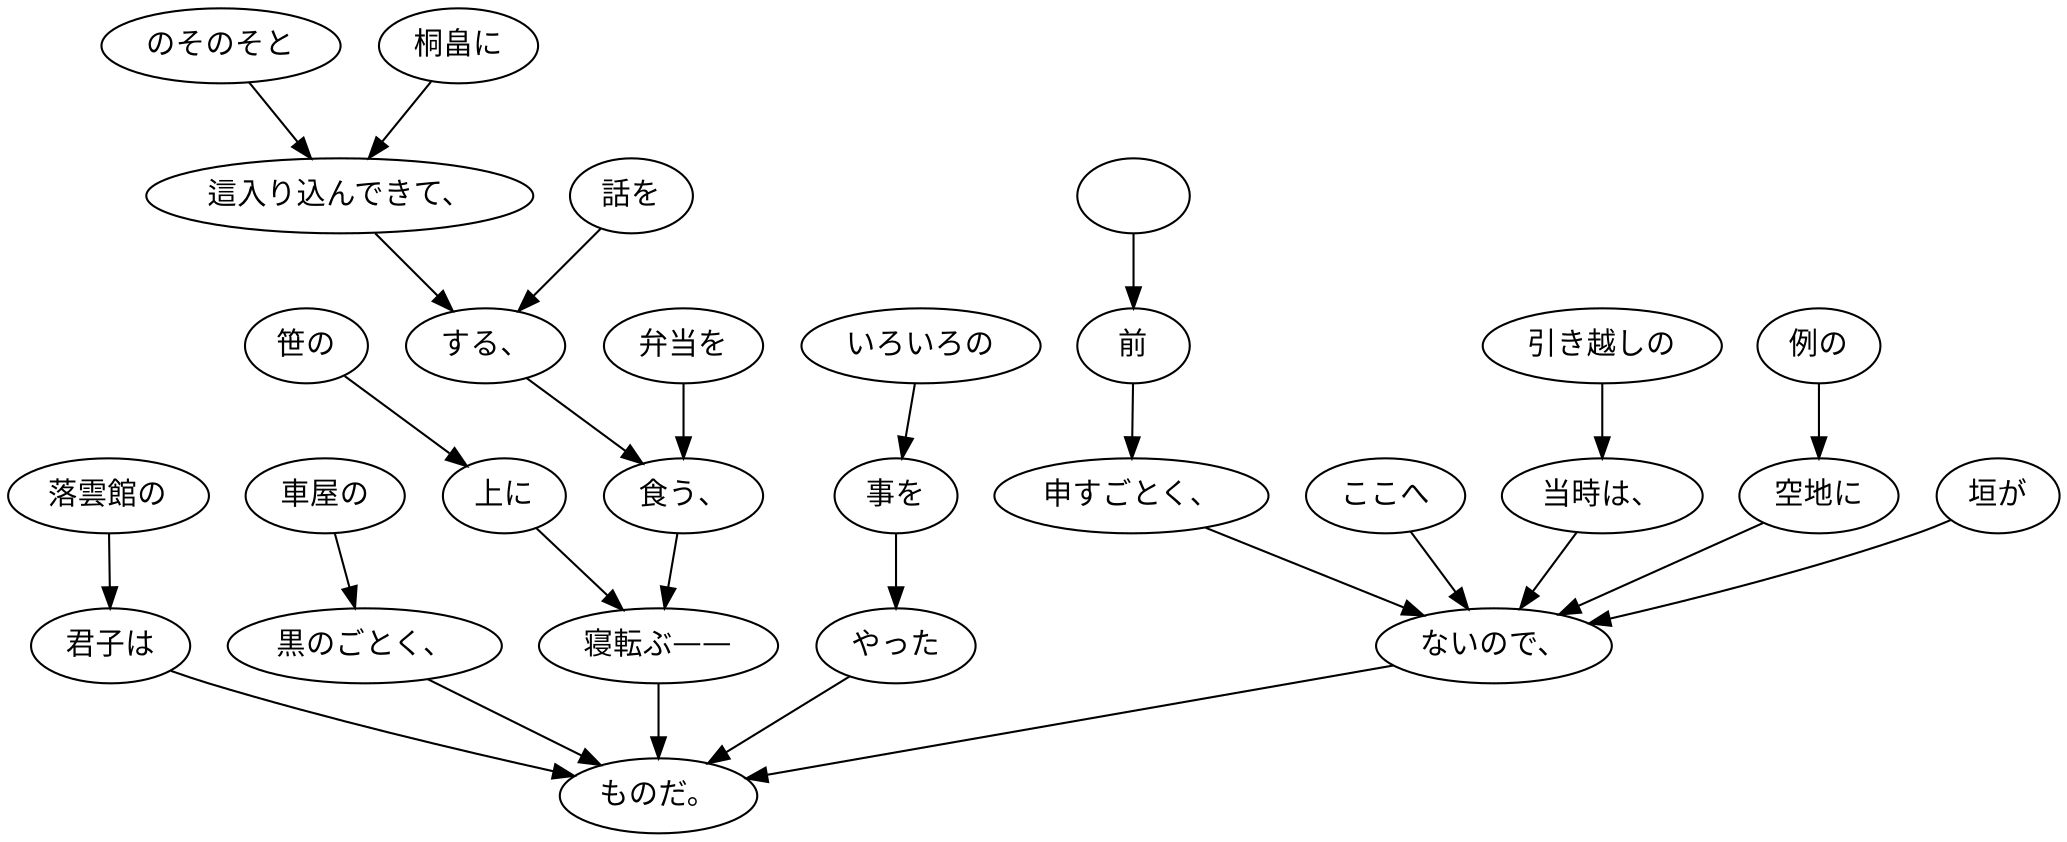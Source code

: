 digraph graph4711 {
	node0 [label="　"];
	node1 [label="前"];
	node2 [label="申すごとく、"];
	node3 [label="ここへ"];
	node4 [label="引き越しの"];
	node5 [label="当時は、"];
	node6 [label="例の"];
	node7 [label="空地に"];
	node8 [label="垣が"];
	node9 [label="ないので、"];
	node10 [label="落雲館の"];
	node11 [label="君子は"];
	node12 [label="車屋の"];
	node13 [label="黒のごとく、"];
	node14 [label="のそのそと"];
	node15 [label="桐畠に"];
	node16 [label="這入り込んできて、"];
	node17 [label="話を"];
	node18 [label="する、"];
	node19 [label="弁当を"];
	node20 [label="食う、"];
	node21 [label="笹の"];
	node22 [label="上に"];
	node23 [label="寝転ぶ——"];
	node24 [label="いろいろの"];
	node25 [label="事を"];
	node26 [label="やった"];
	node27 [label="ものだ。"];
	node0 -> node1;
	node1 -> node2;
	node2 -> node9;
	node3 -> node9;
	node4 -> node5;
	node5 -> node9;
	node6 -> node7;
	node7 -> node9;
	node8 -> node9;
	node9 -> node27;
	node10 -> node11;
	node11 -> node27;
	node12 -> node13;
	node13 -> node27;
	node14 -> node16;
	node15 -> node16;
	node16 -> node18;
	node17 -> node18;
	node18 -> node20;
	node19 -> node20;
	node20 -> node23;
	node21 -> node22;
	node22 -> node23;
	node23 -> node27;
	node24 -> node25;
	node25 -> node26;
	node26 -> node27;
}
